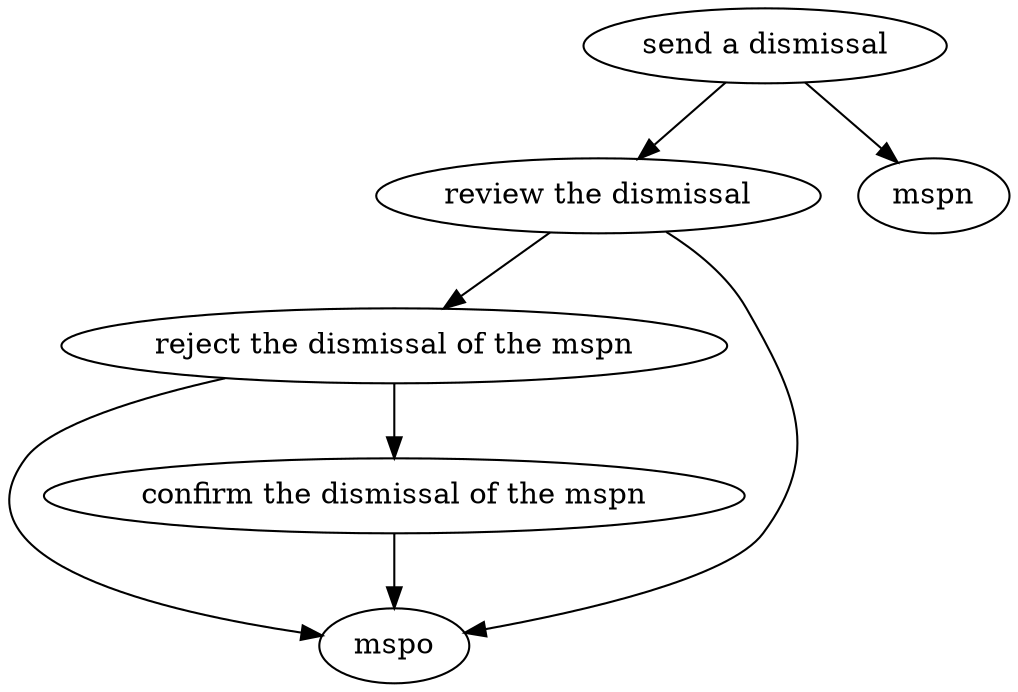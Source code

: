 strict digraph "doc-10.6" {
	graph [name="doc-10.6"];
	"send a dismissal"	[attrs="{'type': 'Activity', 'label': 'send a dismissal'}"];
	"review the dismissal"	[attrs="{'type': 'Activity', 'label': 'review the dismissal'}"];
	"send a dismissal" -> "review the dismissal"	[attrs="{'type': 'flow', 'label': 'flow'}"];
	mspn	[attrs="{'type': 'Actor', 'label': 'mspn'}"];
	"send a dismissal" -> mspn	[attrs="{'type': 'actor performer', 'label': 'actor performer'}"];
	"reject the dismissal of the mspn"	[attrs="{'type': 'Activity', 'label': 'reject the dismissal of the mspn'}"];
	"review the dismissal" -> "reject the dismissal of the mspn"	[attrs="{'type': 'flow', 'label': 'flow'}"];
	mspo	[attrs="{'type': 'Actor', 'label': 'mspo'}"];
	"review the dismissal" -> mspo	[attrs="{'type': 'actor performer', 'label': 'actor performer'}"];
	"confirm the dismissal of the mspn"	[attrs="{'type': 'Activity', 'label': 'confirm the dismissal of the mspn'}"];
	"reject the dismissal of the mspn" -> "confirm the dismissal of the mspn"	[attrs="{'type': 'flow', 'label': 'flow'}"];
	"reject the dismissal of the mspn" -> mspo	[attrs="{'type': 'actor performer', 'label': 'actor performer'}"];
	"confirm the dismissal of the mspn" -> mspo	[attrs="{'type': 'actor performer', 'label': 'actor performer'}"];
}
